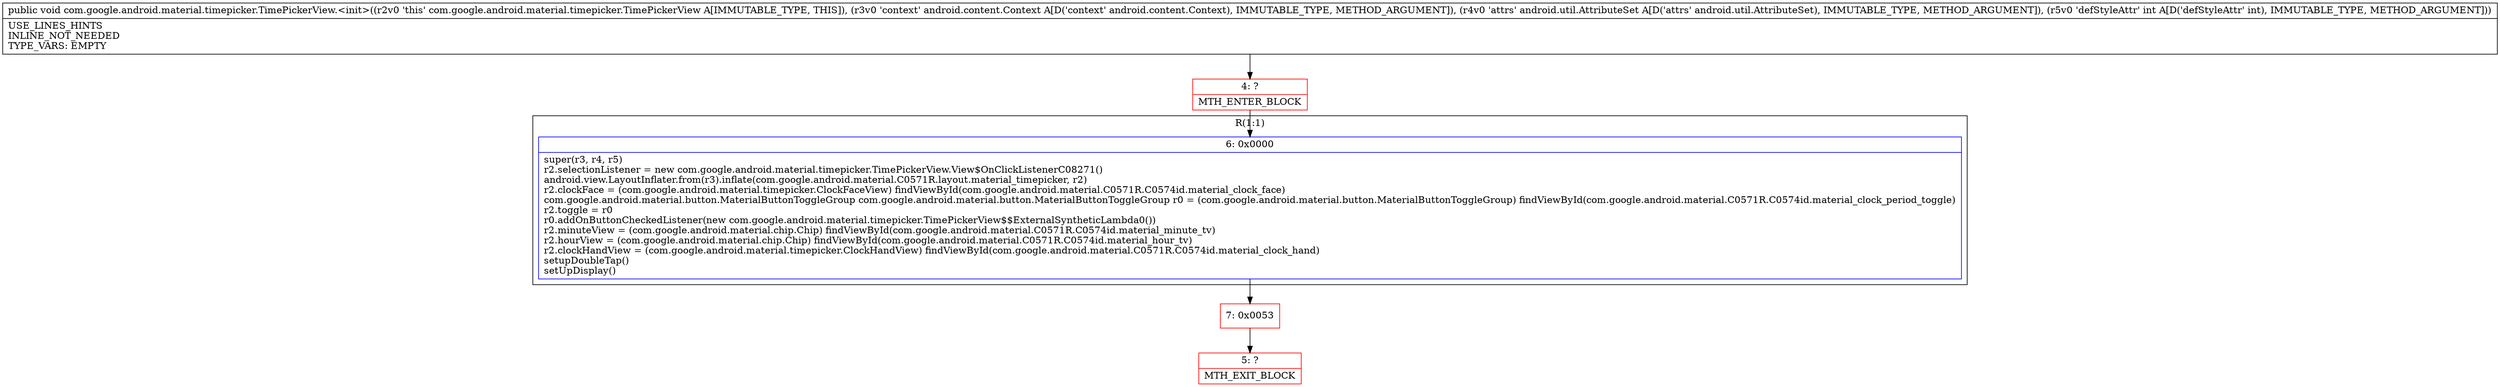 digraph "CFG forcom.google.android.material.timepicker.TimePickerView.\<init\>(Landroid\/content\/Context;Landroid\/util\/AttributeSet;I)V" {
subgraph cluster_Region_1484086735 {
label = "R(1:1)";
node [shape=record,color=blue];
Node_6 [shape=record,label="{6\:\ 0x0000|super(r3, r4, r5)\lr2.selectionListener = new com.google.android.material.timepicker.TimePickerView.View$OnClickListenerC08271()\landroid.view.LayoutInflater.from(r3).inflate(com.google.android.material.C0571R.layout.material_timepicker, r2)\lr2.clockFace = (com.google.android.material.timepicker.ClockFaceView) findViewById(com.google.android.material.C0571R.C0574id.material_clock_face)\lcom.google.android.material.button.MaterialButtonToggleGroup com.google.android.material.button.MaterialButtonToggleGroup r0 = (com.google.android.material.button.MaterialButtonToggleGroup) findViewById(com.google.android.material.C0571R.C0574id.material_clock_period_toggle)\lr2.toggle = r0\lr0.addOnButtonCheckedListener(new com.google.android.material.timepicker.TimePickerView$$ExternalSyntheticLambda0())\lr2.minuteView = (com.google.android.material.chip.Chip) findViewById(com.google.android.material.C0571R.C0574id.material_minute_tv)\lr2.hourView = (com.google.android.material.chip.Chip) findViewById(com.google.android.material.C0571R.C0574id.material_hour_tv)\lr2.clockHandView = (com.google.android.material.timepicker.ClockHandView) findViewById(com.google.android.material.C0571R.C0574id.material_clock_hand)\lsetupDoubleTap()\lsetUpDisplay()\l}"];
}
Node_4 [shape=record,color=red,label="{4\:\ ?|MTH_ENTER_BLOCK\l}"];
Node_7 [shape=record,color=red,label="{7\:\ 0x0053}"];
Node_5 [shape=record,color=red,label="{5\:\ ?|MTH_EXIT_BLOCK\l}"];
MethodNode[shape=record,label="{public void com.google.android.material.timepicker.TimePickerView.\<init\>((r2v0 'this' com.google.android.material.timepicker.TimePickerView A[IMMUTABLE_TYPE, THIS]), (r3v0 'context' android.content.Context A[D('context' android.content.Context), IMMUTABLE_TYPE, METHOD_ARGUMENT]), (r4v0 'attrs' android.util.AttributeSet A[D('attrs' android.util.AttributeSet), IMMUTABLE_TYPE, METHOD_ARGUMENT]), (r5v0 'defStyleAttr' int A[D('defStyleAttr' int), IMMUTABLE_TYPE, METHOD_ARGUMENT]))  | USE_LINES_HINTS\lINLINE_NOT_NEEDED\lTYPE_VARS: EMPTY\l}"];
MethodNode -> Node_4;Node_6 -> Node_7;
Node_4 -> Node_6;
Node_7 -> Node_5;
}


